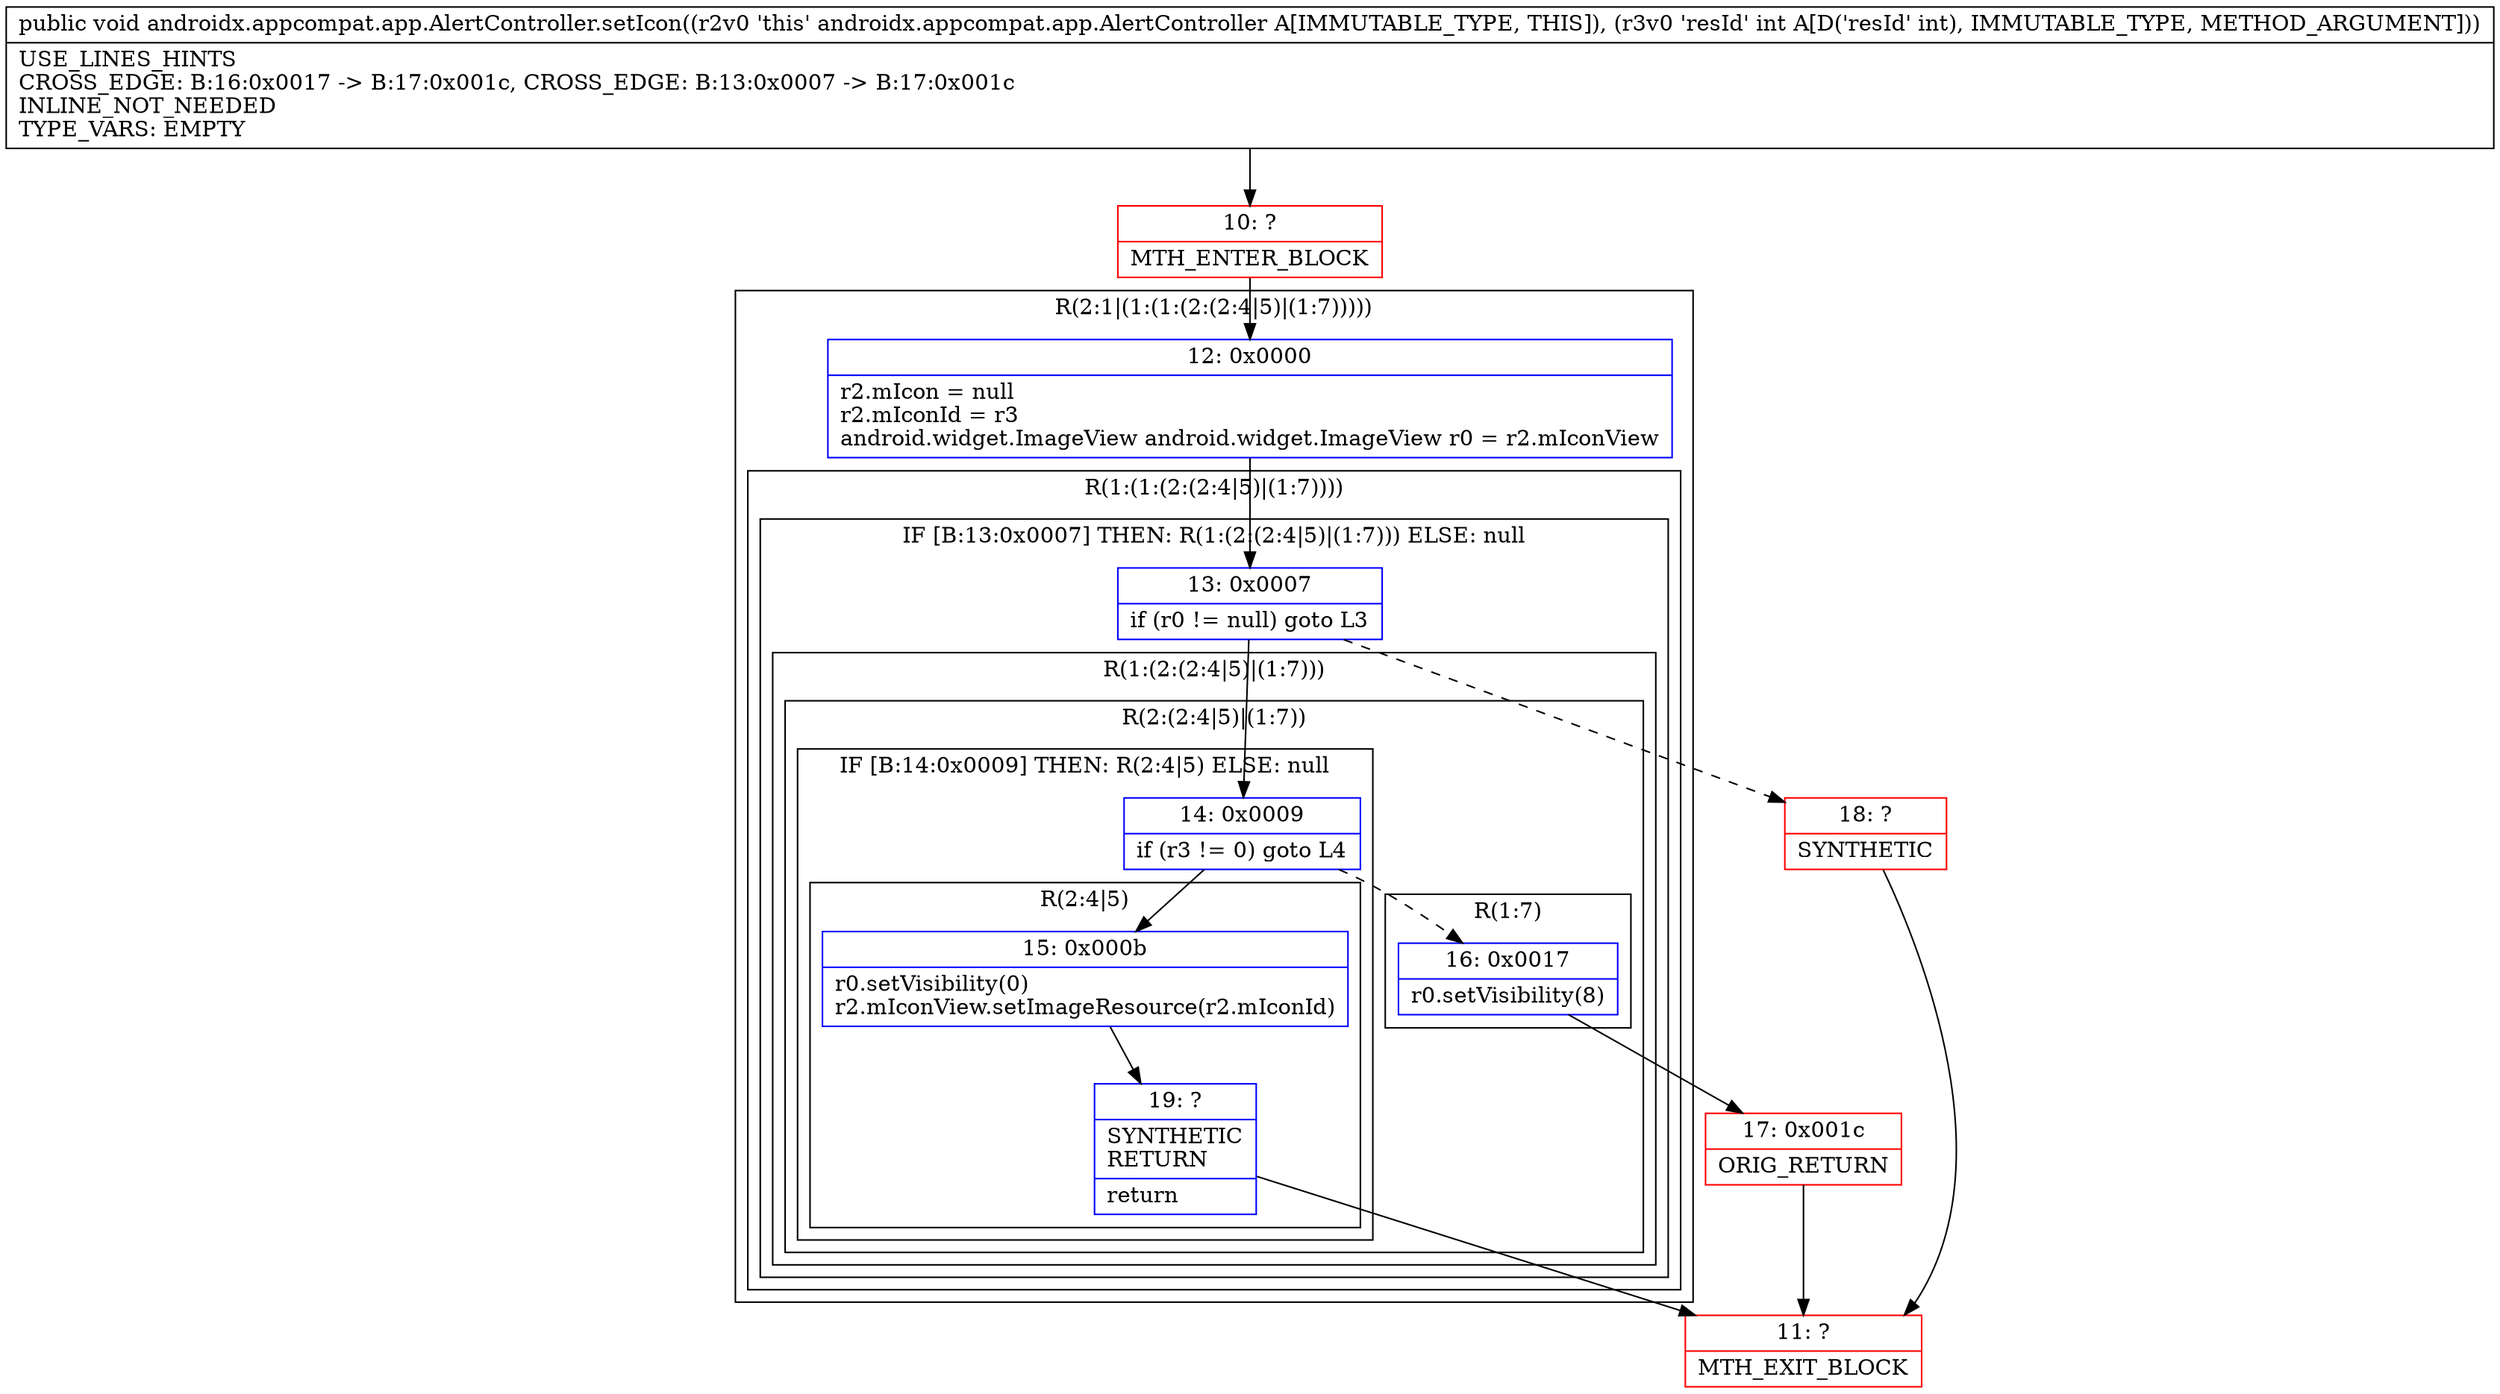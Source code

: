 digraph "CFG forandroidx.appcompat.app.AlertController.setIcon(I)V" {
subgraph cluster_Region_1712543778 {
label = "R(2:1|(1:(1:(2:(2:4|5)|(1:7)))))";
node [shape=record,color=blue];
Node_12 [shape=record,label="{12\:\ 0x0000|r2.mIcon = null\lr2.mIconId = r3\landroid.widget.ImageView android.widget.ImageView r0 = r2.mIconView\l}"];
subgraph cluster_Region_1034678537 {
label = "R(1:(1:(2:(2:4|5)|(1:7))))";
node [shape=record,color=blue];
subgraph cluster_IfRegion_1285085532 {
label = "IF [B:13:0x0007] THEN: R(1:(2:(2:4|5)|(1:7))) ELSE: null";
node [shape=record,color=blue];
Node_13 [shape=record,label="{13\:\ 0x0007|if (r0 != null) goto L3\l}"];
subgraph cluster_Region_7627717 {
label = "R(1:(2:(2:4|5)|(1:7)))";
node [shape=record,color=blue];
subgraph cluster_Region_1483986698 {
label = "R(2:(2:4|5)|(1:7))";
node [shape=record,color=blue];
subgraph cluster_IfRegion_989120521 {
label = "IF [B:14:0x0009] THEN: R(2:4|5) ELSE: null";
node [shape=record,color=blue];
Node_14 [shape=record,label="{14\:\ 0x0009|if (r3 != 0) goto L4\l}"];
subgraph cluster_Region_560102290 {
label = "R(2:4|5)";
node [shape=record,color=blue];
Node_15 [shape=record,label="{15\:\ 0x000b|r0.setVisibility(0)\lr2.mIconView.setImageResource(r2.mIconId)\l}"];
Node_19 [shape=record,label="{19\:\ ?|SYNTHETIC\lRETURN\l|return\l}"];
}
}
subgraph cluster_Region_976923956 {
label = "R(1:7)";
node [shape=record,color=blue];
Node_16 [shape=record,label="{16\:\ 0x0017|r0.setVisibility(8)\l}"];
}
}
}
}
}
}
Node_10 [shape=record,color=red,label="{10\:\ ?|MTH_ENTER_BLOCK\l}"];
Node_11 [shape=record,color=red,label="{11\:\ ?|MTH_EXIT_BLOCK\l}"];
Node_17 [shape=record,color=red,label="{17\:\ 0x001c|ORIG_RETURN\l}"];
Node_18 [shape=record,color=red,label="{18\:\ ?|SYNTHETIC\l}"];
MethodNode[shape=record,label="{public void androidx.appcompat.app.AlertController.setIcon((r2v0 'this' androidx.appcompat.app.AlertController A[IMMUTABLE_TYPE, THIS]), (r3v0 'resId' int A[D('resId' int), IMMUTABLE_TYPE, METHOD_ARGUMENT]))  | USE_LINES_HINTS\lCROSS_EDGE: B:16:0x0017 \-\> B:17:0x001c, CROSS_EDGE: B:13:0x0007 \-\> B:17:0x001c\lINLINE_NOT_NEEDED\lTYPE_VARS: EMPTY\l}"];
MethodNode -> Node_10;Node_12 -> Node_13;
Node_13 -> Node_14;
Node_13 -> Node_18[style=dashed];
Node_14 -> Node_15;
Node_14 -> Node_16[style=dashed];
Node_15 -> Node_19;
Node_19 -> Node_11;
Node_16 -> Node_17;
Node_10 -> Node_12;
Node_17 -> Node_11;
Node_18 -> Node_11;
}

